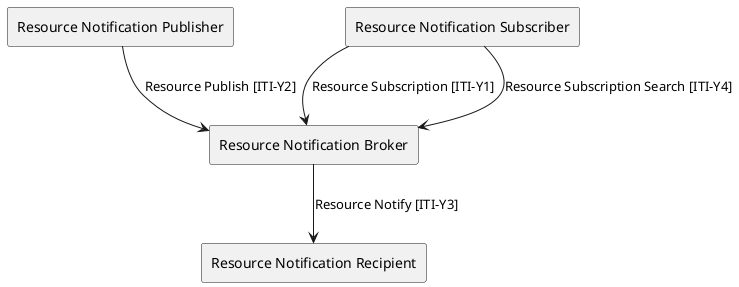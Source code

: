 @startuml
agent "Resource Notification Publisher" as Publisher
agent "Resource Notification Broker" as Broker
agent "Resource Notification Subscriber" as Subscriber
agent "Resource Notification Recipient" as Recipient
Publisher --> Broker : "Resource Publish [ITI-Y2]"
Subscriber --> Broker : "Resource Subscription [ITI-Y1]"
Subscriber --> Broker : "Resource Subscription Search [ITI-Y4]"
Broker --> Recipient : "Resource Notify [ITI-Y3]"
@enduml
